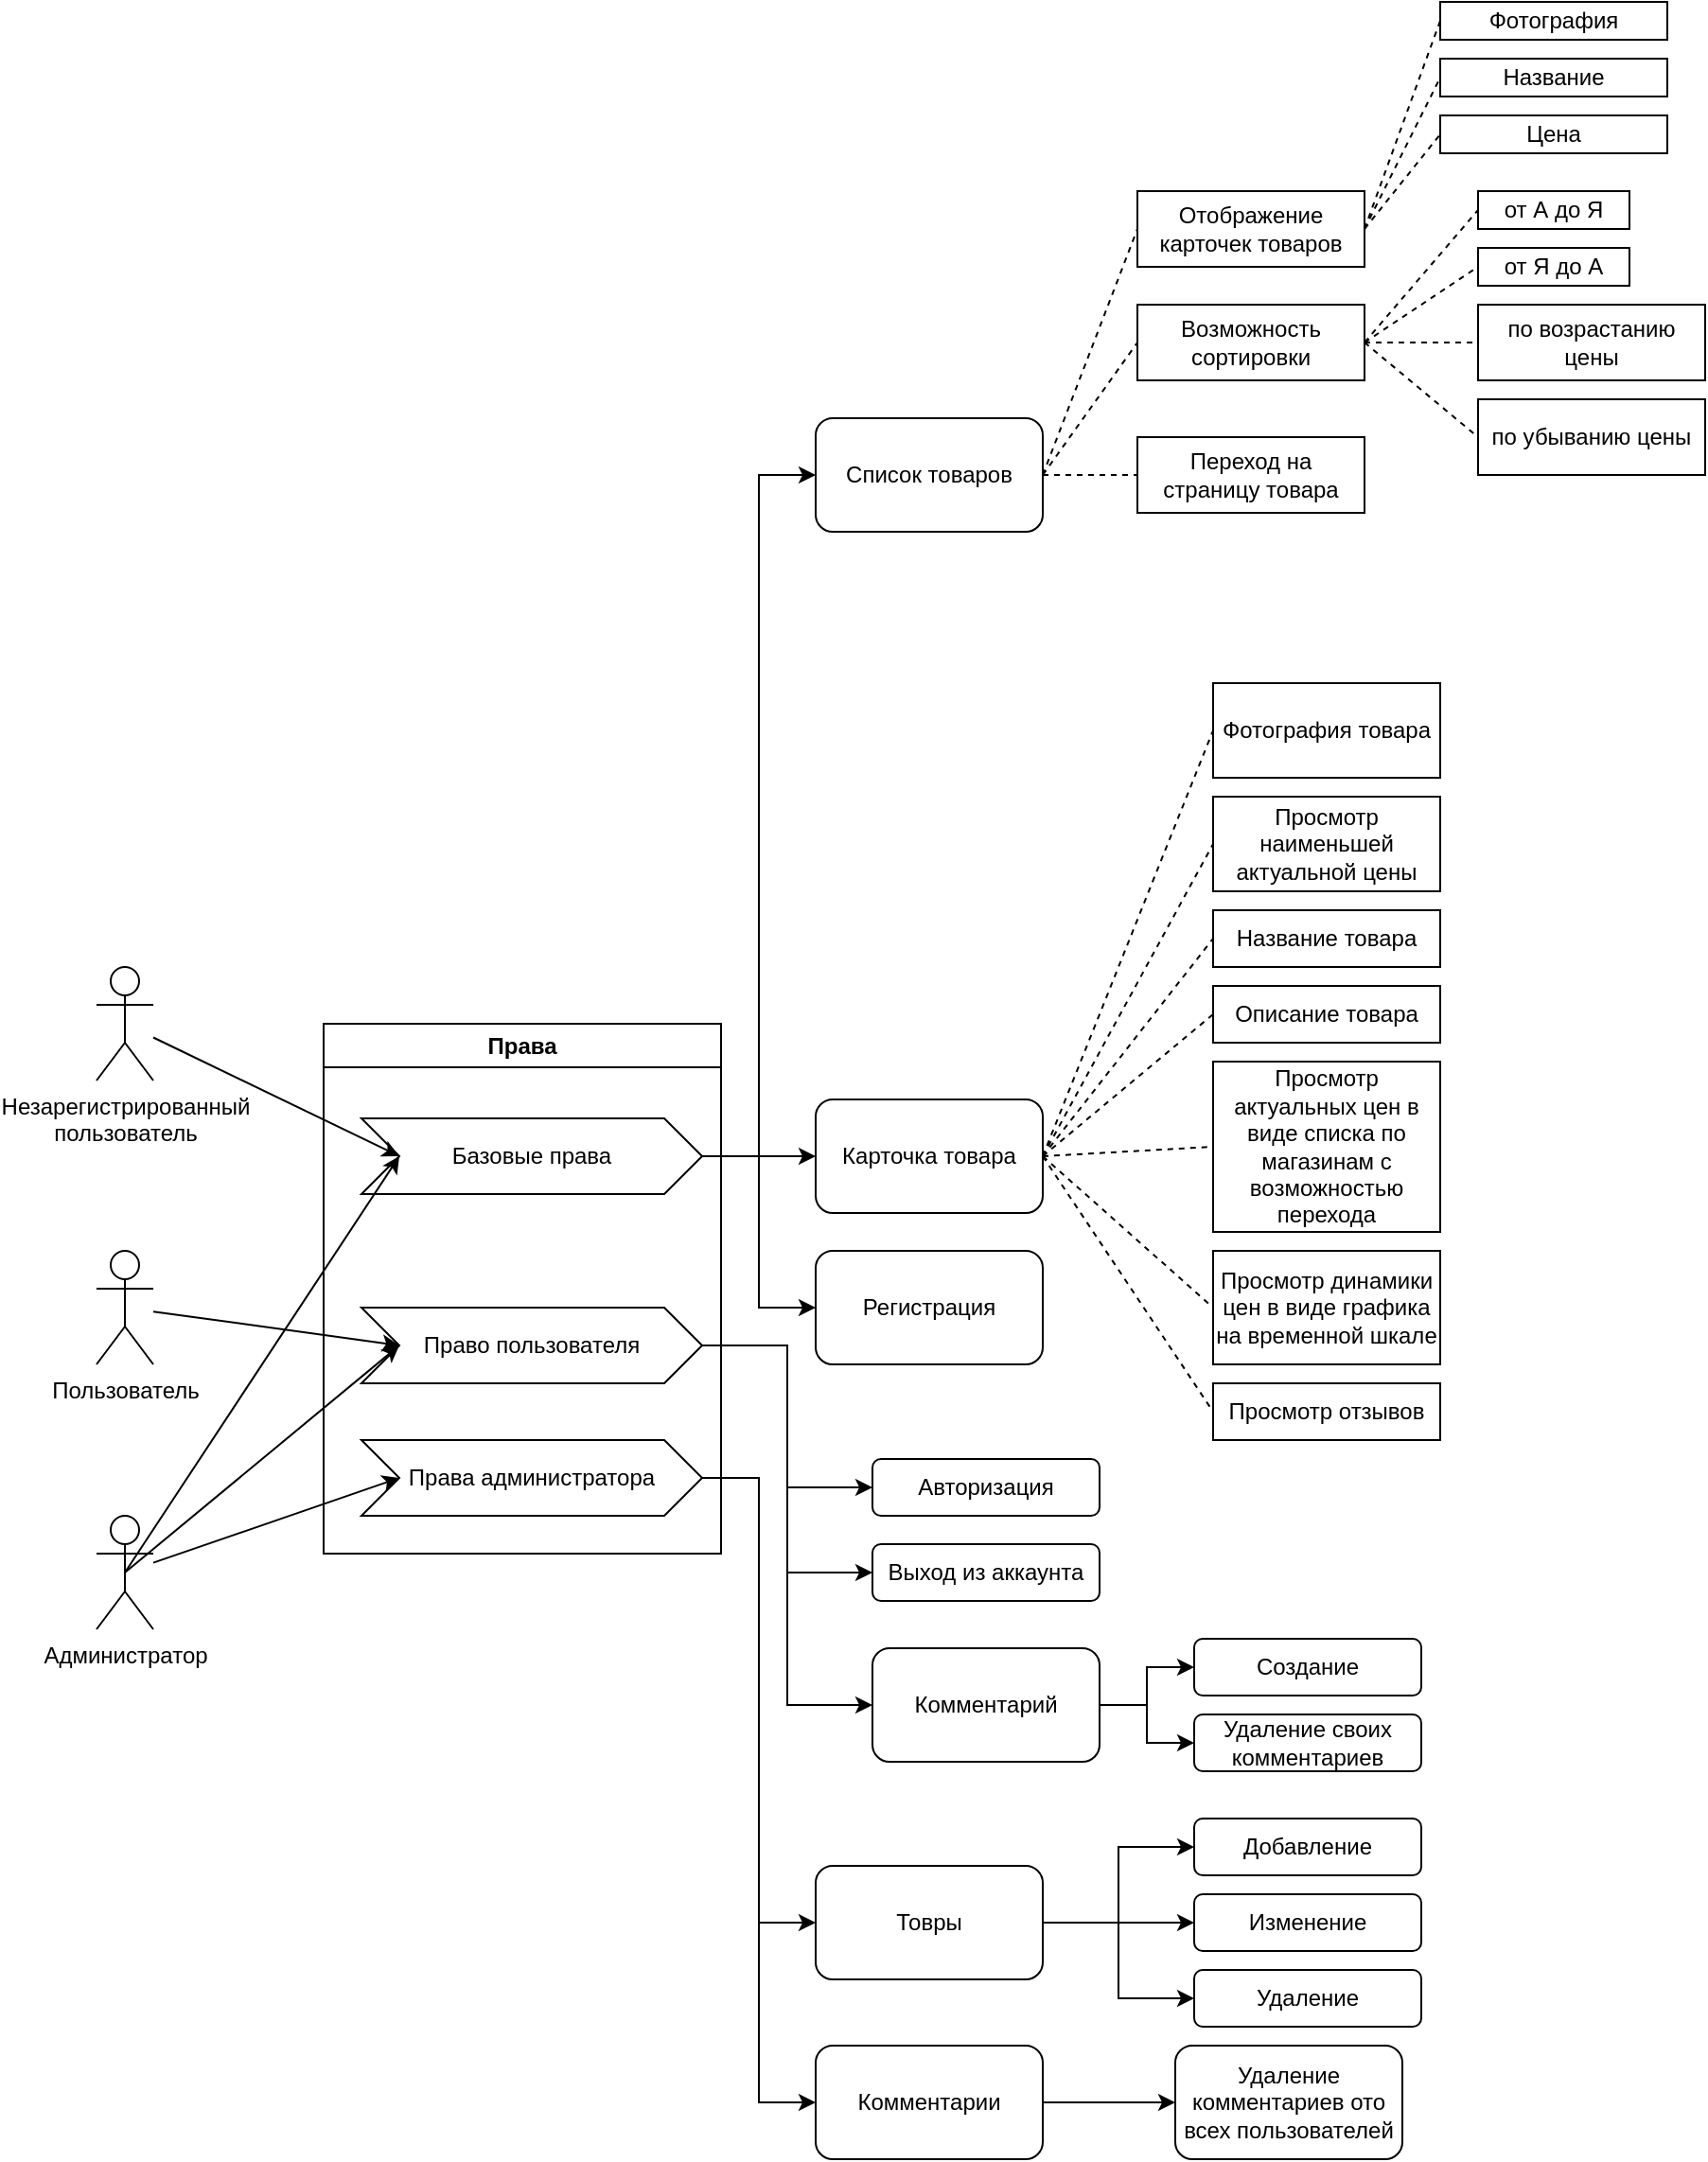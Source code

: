 <mxfile version="21.0.10" type="device"><diagram name="Страница 1" id="QvFzMT7EgwlOLx7uCI9R"><mxGraphModel dx="1095" dy="2369" grid="1" gridSize="10" guides="1" tooltips="1" connect="1" arrows="1" fold="1" page="1" pageScale="1" pageWidth="827" pageHeight="1169" math="0" shadow="0"><root><mxCell id="0"/><mxCell id="1" parent="0"/><mxCell id="r-rBm49r9I1gbKqbas1v-18" style="edgeStyle=orthogonalEdgeStyle;rounded=0;orthogonalLoop=1;jettySize=auto;html=1;exitX=1;exitY=0.5;exitDx=0;exitDy=0;entryX=0;entryY=0.5;entryDx=0;entryDy=0;" edge="1" parent="1" source="r-rBm49r9I1gbKqbas1v-6" target="r-rBm49r9I1gbKqbas1v-3"><mxGeometry relative="1" as="geometry"/></mxCell><mxCell id="r-rBm49r9I1gbKqbas1v-50" style="edgeStyle=orthogonalEdgeStyle;rounded=0;orthogonalLoop=1;jettySize=auto;html=1;entryX=0;entryY=0.5;entryDx=0;entryDy=0;" edge="1" parent="1" source="r-rBm49r9I1gbKqbas1v-6" target="r-rBm49r9I1gbKqbas1v-48"><mxGeometry relative="1" as="geometry"/></mxCell><mxCell id="r-rBm49r9I1gbKqbas1v-86" style="edgeStyle=orthogonalEdgeStyle;rounded=0;orthogonalLoop=1;jettySize=auto;html=1;entryX=0;entryY=0.5;entryDx=0;entryDy=0;" edge="1" parent="1" source="r-rBm49r9I1gbKqbas1v-6" target="r-rBm49r9I1gbKqbas1v-85"><mxGeometry relative="1" as="geometry"/></mxCell><mxCell id="r-rBm49r9I1gbKqbas1v-6" value="Базовые права" style="shape=step;perimeter=stepPerimeter;whiteSpace=wrap;html=1;fixedSize=1;" vertex="1" parent="1"><mxGeometry x="200" y="220" width="180" height="40" as="geometry"/></mxCell><mxCell id="r-rBm49r9I1gbKqbas1v-1" value="Пользователь" style="shape=umlActor;verticalLabelPosition=bottom;verticalAlign=top;html=1;outlineConnect=0;" vertex="1" parent="1"><mxGeometry x="60" y="290" width="30" height="60" as="geometry"/></mxCell><mxCell id="r-rBm49r9I1gbKqbas1v-2" value="Администратор" style="shape=umlActor;verticalLabelPosition=bottom;verticalAlign=top;html=1;outlineConnect=0;" vertex="1" parent="1"><mxGeometry x="60" y="430" width="30" height="60" as="geometry"/></mxCell><mxCell id="r-rBm49r9I1gbKqbas1v-3" value="Карточка товара" style="rounded=1;whiteSpace=wrap;html=1;" vertex="1" parent="1"><mxGeometry x="440" y="210" width="120" height="60" as="geometry"/></mxCell><mxCell id="r-rBm49r9I1gbKqbas1v-8" value="Права" style="swimlane;whiteSpace=wrap;html=1;startSize=23;" vertex="1" parent="1"><mxGeometry x="180" y="170" width="210" height="280" as="geometry"><mxRectangle x="180" y="180" width="140" height="30" as="alternateBounds"/></mxGeometry></mxCell><mxCell id="r-rBm49r9I1gbKqbas1v-7" value="Права администратора" style="shape=step;perimeter=stepPerimeter;whiteSpace=wrap;html=1;fixedSize=1;" vertex="1" parent="r-rBm49r9I1gbKqbas1v-8"><mxGeometry x="20" y="220" width="180" height="40" as="geometry"/></mxCell><mxCell id="r-rBm49r9I1gbKqbas1v-40" value="Право пользователя" style="shape=step;perimeter=stepPerimeter;whiteSpace=wrap;html=1;fixedSize=1;" vertex="1" parent="r-rBm49r9I1gbKqbas1v-8"><mxGeometry x="20" y="150" width="180" height="40" as="geometry"/></mxCell><mxCell id="r-rBm49r9I1gbKqbas1v-19" value="Название товара" style="rounded=0;whiteSpace=wrap;html=1;" vertex="1" parent="1"><mxGeometry x="650" y="110" width="120" height="30" as="geometry"/></mxCell><mxCell id="r-rBm49r9I1gbKqbas1v-20" value="Описание товара" style="rounded=0;whiteSpace=wrap;html=1;" vertex="1" parent="1"><mxGeometry x="650" y="150" width="120" height="30" as="geometry"/></mxCell><mxCell id="r-rBm49r9I1gbKqbas1v-21" value="Просмотр наименьшей актуальной цены" style="rounded=0;whiteSpace=wrap;html=1;" vertex="1" parent="1"><mxGeometry x="650" y="50" width="120" height="50" as="geometry"/></mxCell><mxCell id="r-rBm49r9I1gbKqbas1v-22" value="Просмотр отзывов" style="rounded=0;whiteSpace=wrap;html=1;" vertex="1" parent="1"><mxGeometry x="650" y="360" width="120" height="30" as="geometry"/></mxCell><mxCell id="r-rBm49r9I1gbKqbas1v-23" value="Просмотр актуальных цен в виде списка по магазинам с возможностью перехода" style="rounded=0;whiteSpace=wrap;html=1;" vertex="1" parent="1"><mxGeometry x="650" y="190" width="120" height="90" as="geometry"/></mxCell><mxCell id="r-rBm49r9I1gbKqbas1v-24" value="Просмотр динамики цен в виде графика на временной шкале" style="rounded=0;whiteSpace=wrap;html=1;" vertex="1" parent="1"><mxGeometry x="650" y="290" width="120" height="60" as="geometry"/></mxCell><mxCell id="r-rBm49r9I1gbKqbas1v-33" value="" style="endArrow=none;dashed=1;html=1;rounded=0;entryX=0;entryY=0.5;entryDx=0;entryDy=0;exitX=1;exitY=0.5;exitDx=0;exitDy=0;" edge="1" parent="1" source="r-rBm49r9I1gbKqbas1v-3" target="r-rBm49r9I1gbKqbas1v-21"><mxGeometry width="50" height="50" relative="1" as="geometry"><mxPoint x="500" y="500" as="sourcePoint"/><mxPoint x="550" y="450" as="targetPoint"/></mxGeometry></mxCell><mxCell id="r-rBm49r9I1gbKqbas1v-34" value="" style="endArrow=none;dashed=1;html=1;rounded=0;entryX=0;entryY=0.5;entryDx=0;entryDy=0;exitX=1;exitY=0.5;exitDx=0;exitDy=0;" edge="1" parent="1" source="r-rBm49r9I1gbKqbas1v-3" target="r-rBm49r9I1gbKqbas1v-19"><mxGeometry width="50" height="50" relative="1" as="geometry"><mxPoint x="570" y="150" as="sourcePoint"/><mxPoint x="660" y="5" as="targetPoint"/></mxGeometry></mxCell><mxCell id="r-rBm49r9I1gbKqbas1v-35" value="" style="endArrow=none;dashed=1;html=1;rounded=0;entryX=0;entryY=0.5;entryDx=0;entryDy=0;exitX=1;exitY=0.5;exitDx=0;exitDy=0;" edge="1" parent="1" source="r-rBm49r9I1gbKqbas1v-3" target="r-rBm49r9I1gbKqbas1v-20"><mxGeometry width="50" height="50" relative="1" as="geometry"><mxPoint x="590" y="170" as="sourcePoint"/><mxPoint x="670" y="15" as="targetPoint"/></mxGeometry></mxCell><mxCell id="r-rBm49r9I1gbKqbas1v-36" value="" style="endArrow=none;dashed=1;html=1;rounded=0;entryX=0;entryY=0.5;entryDx=0;entryDy=0;exitX=1;exitY=0.5;exitDx=0;exitDy=0;" edge="1" parent="1" source="r-rBm49r9I1gbKqbas1v-3" target="r-rBm49r9I1gbKqbas1v-23"><mxGeometry width="50" height="50" relative="1" as="geometry"><mxPoint x="600" y="180" as="sourcePoint"/><mxPoint x="680" y="25" as="targetPoint"/></mxGeometry></mxCell><mxCell id="r-rBm49r9I1gbKqbas1v-37" value="" style="endArrow=none;dashed=1;html=1;rounded=0;entryX=0;entryY=0.5;entryDx=0;entryDy=0;exitX=1;exitY=0.5;exitDx=0;exitDy=0;" edge="1" parent="1" source="r-rBm49r9I1gbKqbas1v-3" target="r-rBm49r9I1gbKqbas1v-24"><mxGeometry width="50" height="50" relative="1" as="geometry"><mxPoint x="610" y="190" as="sourcePoint"/><mxPoint x="690" y="35" as="targetPoint"/></mxGeometry></mxCell><mxCell id="r-rBm49r9I1gbKqbas1v-38" value="" style="endArrow=none;dashed=1;html=1;rounded=0;entryX=0;entryY=0.5;entryDx=0;entryDy=0;exitX=1;exitY=0.5;exitDx=0;exitDy=0;" edge="1" parent="1" source="r-rBm49r9I1gbKqbas1v-3" target="r-rBm49r9I1gbKqbas1v-22"><mxGeometry width="50" height="50" relative="1" as="geometry"><mxPoint x="570" y="150" as="sourcePoint"/><mxPoint x="700" y="45" as="targetPoint"/></mxGeometry></mxCell><mxCell id="r-rBm49r9I1gbKqbas1v-39" value="Незарегистрированный&lt;br&gt;пользователь" style="shape=umlActor;verticalLabelPosition=bottom;verticalAlign=top;html=1;outlineConnect=0;" vertex="1" parent="1"><mxGeometry x="60" y="140" width="30" height="60" as="geometry"/></mxCell><mxCell id="r-rBm49r9I1gbKqbas1v-43" value="" style="endArrow=classic;html=1;rounded=0;entryX=0;entryY=0.5;entryDx=0;entryDy=0;" edge="1" parent="1" source="r-rBm49r9I1gbKqbas1v-39" target="r-rBm49r9I1gbKqbas1v-6"><mxGeometry width="50" height="50" relative="1" as="geometry"><mxPoint x="240" y="420" as="sourcePoint"/><mxPoint x="290" y="370" as="targetPoint"/></mxGeometry></mxCell><mxCell id="r-rBm49r9I1gbKqbas1v-44" value="" style="endArrow=classic;html=1;rounded=0;entryX=0;entryY=0.5;entryDx=0;entryDy=0;" edge="1" parent="1" source="r-rBm49r9I1gbKqbas1v-1" target="r-rBm49r9I1gbKqbas1v-40"><mxGeometry width="50" height="50" relative="1" as="geometry"><mxPoint x="110" y="320" as="sourcePoint"/><mxPoint x="240" y="383" as="targetPoint"/></mxGeometry></mxCell><mxCell id="r-rBm49r9I1gbKqbas1v-45" value="" style="endArrow=classic;html=1;rounded=0;entryX=0;entryY=0.5;entryDx=0;entryDy=0;" edge="1" parent="1" source="r-rBm49r9I1gbKqbas1v-2" target="r-rBm49r9I1gbKqbas1v-7"><mxGeometry width="50" height="50" relative="1" as="geometry"><mxPoint x="130" y="470" as="sourcePoint"/><mxPoint x="260" y="533" as="targetPoint"/></mxGeometry></mxCell><mxCell id="r-rBm49r9I1gbKqbas1v-46" value="" style="endArrow=classic;html=1;rounded=0;entryX=0;entryY=0.5;entryDx=0;entryDy=0;exitX=0.5;exitY=0.5;exitDx=0;exitDy=0;exitPerimeter=0;" edge="1" parent="1" source="r-rBm49r9I1gbKqbas1v-2" target="r-rBm49r9I1gbKqbas1v-40"><mxGeometry width="50" height="50" relative="1" as="geometry"><mxPoint x="140" y="530" as="sourcePoint"/><mxPoint x="270" y="593" as="targetPoint"/></mxGeometry></mxCell><mxCell id="r-rBm49r9I1gbKqbas1v-47" value="" style="endArrow=classic;html=1;rounded=0;entryX=0;entryY=0.5;entryDx=0;entryDy=0;exitX=0.5;exitY=0.5;exitDx=0;exitDy=0;exitPerimeter=0;" edge="1" parent="1" source="r-rBm49r9I1gbKqbas1v-2" target="r-rBm49r9I1gbKqbas1v-6"><mxGeometry width="50" height="50" relative="1" as="geometry"><mxPoint x="130" y="540" as="sourcePoint"/><mxPoint x="275" y="390" as="targetPoint"/></mxGeometry></mxCell><mxCell id="r-rBm49r9I1gbKqbas1v-48" value="Список товаров" style="rounded=1;whiteSpace=wrap;html=1;" vertex="1" parent="1"><mxGeometry x="440" y="-150" width="120" height="60" as="geometry"/></mxCell><mxCell id="r-rBm49r9I1gbKqbas1v-51" value="Отображение карточек товаров" style="rounded=0;whiteSpace=wrap;html=1;" vertex="1" parent="1"><mxGeometry x="610" y="-270" width="120" height="40" as="geometry"/></mxCell><mxCell id="r-rBm49r9I1gbKqbas1v-52" value="Возможность сортировки" style="rounded=0;whiteSpace=wrap;html=1;" vertex="1" parent="1"><mxGeometry x="610" y="-210" width="120" height="40" as="geometry"/></mxCell><mxCell id="r-rBm49r9I1gbKqbas1v-53" value="от А до Я" style="rounded=0;whiteSpace=wrap;html=1;" vertex="1" parent="1"><mxGeometry x="790" y="-270" width="80" height="20" as="geometry"/></mxCell><mxCell id="r-rBm49r9I1gbKqbas1v-55" value="от Я до А" style="rounded=0;whiteSpace=wrap;html=1;" vertex="1" parent="1"><mxGeometry x="790" y="-240" width="80" height="20" as="geometry"/></mxCell><mxCell id="r-rBm49r9I1gbKqbas1v-56" value="по возрастанию цены" style="rounded=0;whiteSpace=wrap;html=1;" vertex="1" parent="1"><mxGeometry x="790" y="-210" width="120" height="40" as="geometry"/></mxCell><mxCell id="r-rBm49r9I1gbKqbas1v-57" value="по убыванию цены" style="rounded=0;whiteSpace=wrap;html=1;" vertex="1" parent="1"><mxGeometry x="790" y="-160" width="120" height="40" as="geometry"/></mxCell><mxCell id="r-rBm49r9I1gbKqbas1v-58" value="" style="endArrow=none;dashed=1;html=1;rounded=0;entryX=0;entryY=0.5;entryDx=0;entryDy=0;exitX=1;exitY=0.5;exitDx=0;exitDy=0;" edge="1" parent="1" source="r-rBm49r9I1gbKqbas1v-52" target="r-rBm49r9I1gbKqbas1v-53"><mxGeometry width="50" height="50" relative="1" as="geometry"><mxPoint x="640" y="-20" as="sourcePoint"/><mxPoint x="690" y="-70" as="targetPoint"/></mxGeometry></mxCell><mxCell id="r-rBm49r9I1gbKqbas1v-59" value="" style="endArrow=none;dashed=1;html=1;rounded=0;entryX=0;entryY=0.5;entryDx=0;entryDy=0;exitX=1;exitY=0.5;exitDx=0;exitDy=0;" edge="1" parent="1" source="r-rBm49r9I1gbKqbas1v-52" target="r-rBm49r9I1gbKqbas1v-55"><mxGeometry width="50" height="50" relative="1" as="geometry"><mxPoint x="690" y="-80" as="sourcePoint"/><mxPoint x="740" y="-130" as="targetPoint"/></mxGeometry></mxCell><mxCell id="r-rBm49r9I1gbKqbas1v-60" value="" style="endArrow=none;dashed=1;html=1;rounded=0;entryX=0;entryY=0.5;entryDx=0;entryDy=0;exitX=1;exitY=0.5;exitDx=0;exitDy=0;" edge="1" parent="1" source="r-rBm49r9I1gbKqbas1v-52" target="r-rBm49r9I1gbKqbas1v-56"><mxGeometry width="50" height="50" relative="1" as="geometry"><mxPoint x="730" y="-100" as="sourcePoint"/><mxPoint x="780" y="-150" as="targetPoint"/></mxGeometry></mxCell><mxCell id="r-rBm49r9I1gbKqbas1v-62" value="" style="endArrow=none;dashed=1;html=1;rounded=0;entryX=0;entryY=0.5;entryDx=0;entryDy=0;exitX=1;exitY=0.5;exitDx=0;exitDy=0;" edge="1" parent="1" source="r-rBm49r9I1gbKqbas1v-52" target="r-rBm49r9I1gbKqbas1v-57"><mxGeometry width="50" height="50" relative="1" as="geometry"><mxPoint x="740" y="-180" as="sourcePoint"/><mxPoint x="800" y="-180" as="targetPoint"/></mxGeometry></mxCell><mxCell id="r-rBm49r9I1gbKqbas1v-63" value="" style="endArrow=none;dashed=1;html=1;rounded=0;entryX=0;entryY=0.5;entryDx=0;entryDy=0;exitX=1;exitY=0.5;exitDx=0;exitDy=0;" edge="1" parent="1" source="r-rBm49r9I1gbKqbas1v-48" target="r-rBm49r9I1gbKqbas1v-51"><mxGeometry width="50" height="50" relative="1" as="geometry"><mxPoint x="590" y="-110" as="sourcePoint"/><mxPoint x="650" y="-60" as="targetPoint"/></mxGeometry></mxCell><mxCell id="r-rBm49r9I1gbKqbas1v-64" value="" style="endArrow=none;dashed=1;html=1;rounded=0;entryX=0;entryY=0.5;entryDx=0;entryDy=0;" edge="1" parent="1" target="r-rBm49r9I1gbKqbas1v-52"><mxGeometry width="50" height="50" relative="1" as="geometry"><mxPoint x="560" y="-120" as="sourcePoint"/><mxPoint x="620" y="-240" as="targetPoint"/></mxGeometry></mxCell><mxCell id="r-rBm49r9I1gbKqbas1v-65" value="Фотография" style="rounded=0;whiteSpace=wrap;html=1;" vertex="1" parent="1"><mxGeometry x="770" y="-370" width="120" height="20" as="geometry"/></mxCell><mxCell id="r-rBm49r9I1gbKqbas1v-66" value="Цена" style="rounded=0;whiteSpace=wrap;html=1;" vertex="1" parent="1"><mxGeometry x="770" y="-310" width="120" height="20" as="geometry"/></mxCell><mxCell id="r-rBm49r9I1gbKqbas1v-67" value="Название" style="rounded=0;whiteSpace=wrap;html=1;" vertex="1" parent="1"><mxGeometry x="770" y="-340" width="120" height="20" as="geometry"/></mxCell><mxCell id="r-rBm49r9I1gbKqbas1v-68" value="Фотография товара" style="rounded=0;whiteSpace=wrap;html=1;" vertex="1" parent="1"><mxGeometry x="650" y="-10" width="120" height="50" as="geometry"/></mxCell><mxCell id="r-rBm49r9I1gbKqbas1v-69" value="" style="endArrow=none;dashed=1;html=1;rounded=0;entryX=0;entryY=0.5;entryDx=0;entryDy=0;exitX=1;exitY=0.5;exitDx=0;exitDy=0;" edge="1" parent="1" source="r-rBm49r9I1gbKqbas1v-3" target="r-rBm49r9I1gbKqbas1v-68"><mxGeometry width="50" height="50" relative="1" as="geometry"><mxPoint x="570" y="250" as="sourcePoint"/><mxPoint x="660" y="85" as="targetPoint"/></mxGeometry></mxCell><mxCell id="r-rBm49r9I1gbKqbas1v-70" value="" style="endArrow=none;dashed=1;html=1;rounded=0;entryX=0;entryY=0.5;entryDx=0;entryDy=0;exitX=1;exitY=0.5;exitDx=0;exitDy=0;" edge="1" parent="1" source="r-rBm49r9I1gbKqbas1v-51" target="r-rBm49r9I1gbKqbas1v-65"><mxGeometry width="50" height="50" relative="1" as="geometry"><mxPoint x="740" y="-180" as="sourcePoint"/><mxPoint x="800" y="-250" as="targetPoint"/></mxGeometry></mxCell><mxCell id="r-rBm49r9I1gbKqbas1v-71" value="" style="endArrow=none;dashed=1;html=1;rounded=0;exitX=1;exitY=0.5;exitDx=0;exitDy=0;entryX=0;entryY=0.5;entryDx=0;entryDy=0;" edge="1" parent="1" source="r-rBm49r9I1gbKqbas1v-51" target="r-rBm49r9I1gbKqbas1v-67"><mxGeometry width="50" height="50" relative="1" as="geometry"><mxPoint x="740" y="-240" as="sourcePoint"/><mxPoint x="940" y="-300" as="targetPoint"/></mxGeometry></mxCell><mxCell id="r-rBm49r9I1gbKqbas1v-72" value="" style="endArrow=none;dashed=1;html=1;rounded=0;exitX=1;exitY=0.5;exitDx=0;exitDy=0;entryX=0;entryY=0.5;entryDx=0;entryDy=0;" edge="1" parent="1" source="r-rBm49r9I1gbKqbas1v-51" target="r-rBm49r9I1gbKqbas1v-66"><mxGeometry width="50" height="50" relative="1" as="geometry"><mxPoint x="740" y="-240" as="sourcePoint"/><mxPoint x="770" y="-270" as="targetPoint"/></mxGeometry></mxCell><mxCell id="r-rBm49r9I1gbKqbas1v-73" value="Переход на страницу товара" style="rounded=0;whiteSpace=wrap;html=1;" vertex="1" parent="1"><mxGeometry x="610" y="-140" width="120" height="40" as="geometry"/></mxCell><mxCell id="r-rBm49r9I1gbKqbas1v-75" value="" style="endArrow=none;dashed=1;html=1;rounded=0;entryX=0;entryY=0.5;entryDx=0;entryDy=0;" edge="1" parent="1" target="r-rBm49r9I1gbKqbas1v-73"><mxGeometry width="50" height="50" relative="1" as="geometry"><mxPoint x="560" y="-120" as="sourcePoint"/><mxPoint x="620" y="-180" as="targetPoint"/></mxGeometry></mxCell><mxCell id="r-rBm49r9I1gbKqbas1v-82" style="edgeStyle=orthogonalEdgeStyle;rounded=0;orthogonalLoop=1;jettySize=auto;html=1;exitX=1;exitY=0.5;exitDx=0;exitDy=0;" edge="1" parent="1" source="r-rBm49r9I1gbKqbas1v-76" target="r-rBm49r9I1gbKqbas1v-80"><mxGeometry relative="1" as="geometry"/></mxCell><mxCell id="r-rBm49r9I1gbKqbas1v-83" style="edgeStyle=orthogonalEdgeStyle;rounded=0;orthogonalLoop=1;jettySize=auto;html=1;entryX=0;entryY=0.5;entryDx=0;entryDy=0;" edge="1" parent="1" source="r-rBm49r9I1gbKqbas1v-76" target="r-rBm49r9I1gbKqbas1v-78"><mxGeometry relative="1" as="geometry"/></mxCell><mxCell id="r-rBm49r9I1gbKqbas1v-76" value="Комментарий" style="rounded=1;whiteSpace=wrap;html=1;" vertex="1" parent="1"><mxGeometry x="470" y="500" width="120" height="60" as="geometry"/></mxCell><mxCell id="r-rBm49r9I1gbKqbas1v-78" value="Создание" style="rounded=1;whiteSpace=wrap;html=1;" vertex="1" parent="1"><mxGeometry x="640" y="495" width="120" height="30" as="geometry"/></mxCell><mxCell id="r-rBm49r9I1gbKqbas1v-80" value="Удаление своих комментариев" style="rounded=1;whiteSpace=wrap;html=1;" vertex="1" parent="1"><mxGeometry x="640" y="535" width="120" height="30" as="geometry"/></mxCell><mxCell id="r-rBm49r9I1gbKqbas1v-81" style="edgeStyle=orthogonalEdgeStyle;rounded=0;orthogonalLoop=1;jettySize=auto;html=1;entryX=0;entryY=0.5;entryDx=0;entryDy=0;" edge="1" parent="1" source="r-rBm49r9I1gbKqbas1v-40" target="r-rBm49r9I1gbKqbas1v-76"><mxGeometry relative="1" as="geometry"/></mxCell><mxCell id="r-rBm49r9I1gbKqbas1v-85" value="Регистрация" style="rounded=1;whiteSpace=wrap;html=1;" vertex="1" parent="1"><mxGeometry x="440" y="290" width="120" height="60" as="geometry"/></mxCell><mxCell id="r-rBm49r9I1gbKqbas1v-87" value="Авторизация" style="rounded=1;whiteSpace=wrap;html=1;" vertex="1" parent="1"><mxGeometry x="470" y="400" width="120" height="30" as="geometry"/></mxCell><mxCell id="r-rBm49r9I1gbKqbas1v-88" style="edgeStyle=orthogonalEdgeStyle;rounded=0;orthogonalLoop=1;jettySize=auto;html=1;entryX=0;entryY=0.5;entryDx=0;entryDy=0;" edge="1" parent="1" source="r-rBm49r9I1gbKqbas1v-40" target="r-rBm49r9I1gbKqbas1v-87"><mxGeometry relative="1" as="geometry"/></mxCell><mxCell id="r-rBm49r9I1gbKqbas1v-94" style="edgeStyle=orthogonalEdgeStyle;rounded=0;orthogonalLoop=1;jettySize=auto;html=1;entryX=0;entryY=0.5;entryDx=0;entryDy=0;" edge="1" parent="1" source="r-rBm49r9I1gbKqbas1v-89" target="r-rBm49r9I1gbKqbas1v-91"><mxGeometry relative="1" as="geometry"/></mxCell><mxCell id="r-rBm49r9I1gbKqbas1v-95" style="edgeStyle=orthogonalEdgeStyle;rounded=0;orthogonalLoop=1;jettySize=auto;html=1;entryX=0;entryY=0.5;entryDx=0;entryDy=0;" edge="1" parent="1" source="r-rBm49r9I1gbKqbas1v-89" target="r-rBm49r9I1gbKqbas1v-92"><mxGeometry relative="1" as="geometry"/></mxCell><mxCell id="r-rBm49r9I1gbKqbas1v-96" style="edgeStyle=orthogonalEdgeStyle;rounded=0;orthogonalLoop=1;jettySize=auto;html=1;" edge="1" parent="1" source="r-rBm49r9I1gbKqbas1v-89" target="r-rBm49r9I1gbKqbas1v-93"><mxGeometry relative="1" as="geometry"/></mxCell><mxCell id="r-rBm49r9I1gbKqbas1v-89" value="Товры" style="rounded=1;whiteSpace=wrap;html=1;" vertex="1" parent="1"><mxGeometry x="440" y="615" width="120" height="60" as="geometry"/></mxCell><mxCell id="r-rBm49r9I1gbKqbas1v-90" style="edgeStyle=orthogonalEdgeStyle;rounded=0;orthogonalLoop=1;jettySize=auto;html=1;entryX=0;entryY=0.5;entryDx=0;entryDy=0;" edge="1" parent="1" source="r-rBm49r9I1gbKqbas1v-7" target="r-rBm49r9I1gbKqbas1v-89"><mxGeometry relative="1" as="geometry"/></mxCell><mxCell id="r-rBm49r9I1gbKqbas1v-91" value="Добавление" style="rounded=1;whiteSpace=wrap;html=1;" vertex="1" parent="1"><mxGeometry x="640" y="590" width="120" height="30" as="geometry"/></mxCell><mxCell id="r-rBm49r9I1gbKqbas1v-92" value="Изменение" style="rounded=1;whiteSpace=wrap;html=1;" vertex="1" parent="1"><mxGeometry x="640" y="630" width="120" height="30" as="geometry"/></mxCell><mxCell id="r-rBm49r9I1gbKqbas1v-93" value="Удаление" style="rounded=1;whiteSpace=wrap;html=1;" vertex="1" parent="1"><mxGeometry x="640" y="670" width="120" height="30" as="geometry"/></mxCell><mxCell id="r-rBm49r9I1gbKqbas1v-100" style="edgeStyle=orthogonalEdgeStyle;rounded=0;orthogonalLoop=1;jettySize=auto;html=1;" edge="1" parent="1" source="r-rBm49r9I1gbKqbas1v-97" target="r-rBm49r9I1gbKqbas1v-99"><mxGeometry relative="1" as="geometry"/></mxCell><mxCell id="r-rBm49r9I1gbKqbas1v-97" value="Комментарии" style="rounded=1;whiteSpace=wrap;html=1;" vertex="1" parent="1"><mxGeometry x="440" y="710" width="120" height="60" as="geometry"/></mxCell><mxCell id="r-rBm49r9I1gbKqbas1v-98" style="edgeStyle=orthogonalEdgeStyle;rounded=0;orthogonalLoop=1;jettySize=auto;html=1;entryX=0;entryY=0.5;entryDx=0;entryDy=0;" edge="1" parent="1" source="r-rBm49r9I1gbKqbas1v-7" target="r-rBm49r9I1gbKqbas1v-97"><mxGeometry relative="1" as="geometry"/></mxCell><mxCell id="r-rBm49r9I1gbKqbas1v-99" value="Удаление комментариев ото всех пользователей" style="rounded=1;whiteSpace=wrap;html=1;" vertex="1" parent="1"><mxGeometry x="630" y="710" width="120" height="60" as="geometry"/></mxCell><mxCell id="r-rBm49r9I1gbKqbas1v-101" value="Выход из аккаунта" style="rounded=1;whiteSpace=wrap;html=1;" vertex="1" parent="1"><mxGeometry x="470" y="445" width="120" height="30" as="geometry"/></mxCell><mxCell id="r-rBm49r9I1gbKqbas1v-102" style="edgeStyle=orthogonalEdgeStyle;rounded=0;orthogonalLoop=1;jettySize=auto;html=1;entryX=0;entryY=0.5;entryDx=0;entryDy=0;" edge="1" parent="1" source="r-rBm49r9I1gbKqbas1v-40" target="r-rBm49r9I1gbKqbas1v-101"><mxGeometry relative="1" as="geometry"/></mxCell></root></mxGraphModel></diagram></mxfile>